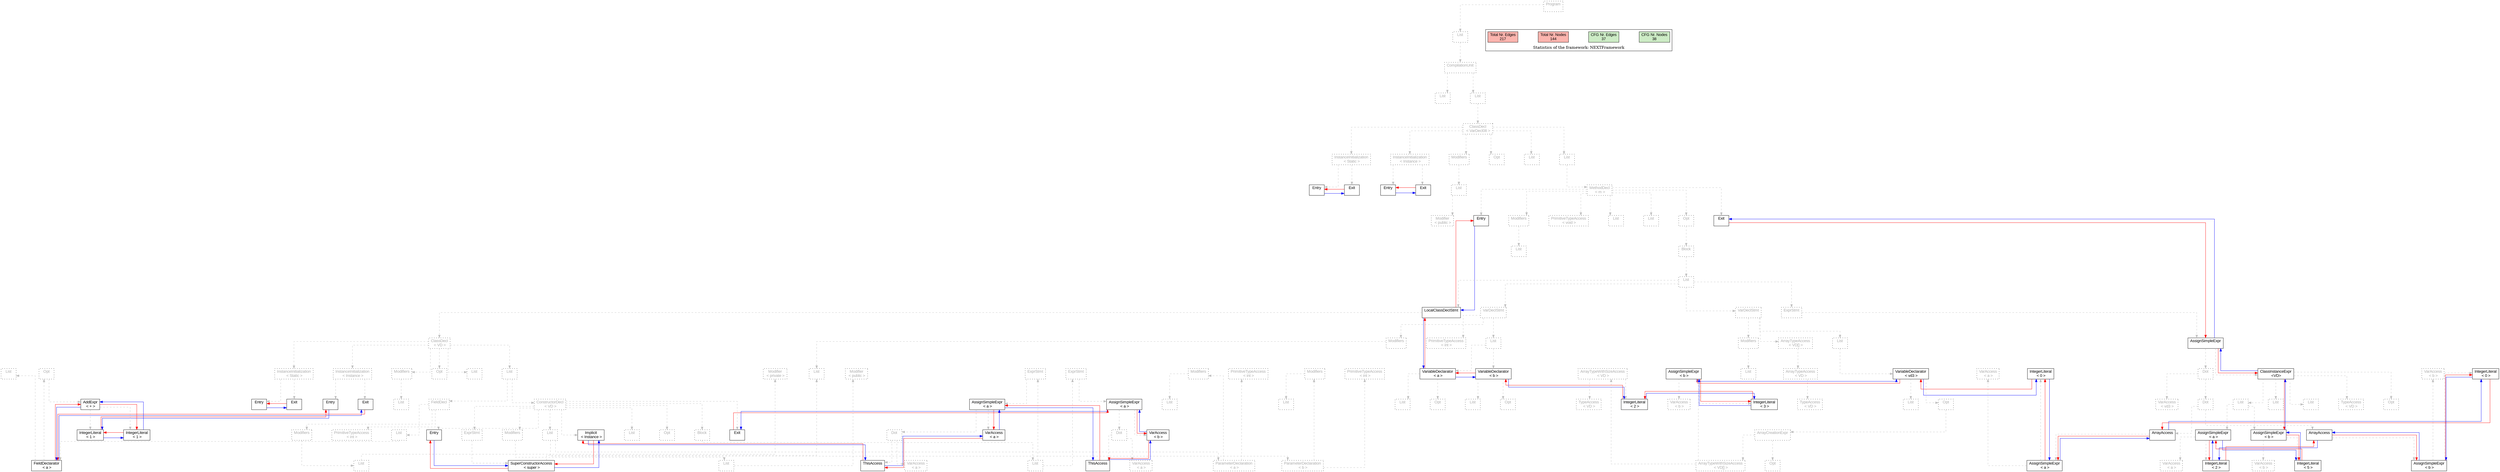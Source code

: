digraph G {
graph [splines=ortho, nodesep="1", ranksep="1"]
node [shape=rect, fontname=Arial];
{ rank = same; "Program[0]"}
{ rank = same; "List[1]"}
{ rank = same; "CompilationUnit[2]"}
{ rank = same; "List[3]"; "List[4]"}
{ rank = same; "ClassDecl[5]"}
{ rank = same; "Modifiers[22]"; "Opt[25]"; "List[26]"; "List[27]"; "InstanceInitialization[6]"; "InstanceInitialization[14]"}
{ rank = same; "List[23]"; "MethodDecl[28]"; "Entry[7]"; "Exit[8]"; "Entry[15]"; "Exit[16]"}
{ rank = same; "Modifier[24]"; "Entry[29]"; "Modifiers[30]"; "PrimitiveTypeAccess[32]"; "List[33]"; "List[34]"; "Opt[35]"; "Exit[36]"}
{ rank = same; "List[31]"; "Block[36]"}
{ rank = same; "List[37]"}
{ rank = same; "LocalClassDeclStmt[38]"; "VarDeclStmt[102]"; "VarDeclStmt[113]"; "ExprStmt[132]"}
{ rank = same; "ClassDecl[39]"; "Modifiers[103]"; "PrimitiveTypeAccess[105]"; "List[106]"; "Modifiers[114]"; "ArrayTypeAccess[116]"; "List[119]"; "AssignSimpleExpr[133]"}
{ rank = same; "Modifiers[56]"; "Opt[58]"; "List[59]"; "List[60]"; "InstanceInitialization[40]"; "InstanceInitialization[48]"; "List[104]"; "VariableDeclarator[107]"; "VariableDeclarator[110]"; "List[115]"; "ArrayTypeAccess[117]"; "VariableDeclarator[120]"; "Dot[134]"; "ClassInstanceExpr[145]"}
{ rank = same; "List[57]"; "FieldDecl[61]"; "ConstructorDecl[73]"; "Entry[41]"; "Exit[42]"; "Entry[49]"; "Exit[50]"; "List[108]"; "Opt[109]"; "List[111]"; "Opt[112]"; "TypeAccess[118]"; "List[121]"; "Opt[122]"; "VarAccess[135]"; "Dot[136]"; "TypeAccess[146]"; "List[147]"; "Opt[154]"; "List[155]"; "List[156]"}
{ rank = same; "Modifiers[62]"; "PrimitiveTypeAccess[65]"; "List[66]"; "Entry[74]"; "Implicit[74]"; "Modifiers[74]"; "List[77]"; "List[86]"; "Opt[87]"; "Block[88]"; "Exit[74]"; "ExprStmt[102]"; "ArrayCreationExpr[123]"; "ArrayAccess[137]"; "ArrayAccess[141]"; "AssignSimpleExpr[148]"; "AssignSimpleExpr[151]"}
{ rank = same; "List[63]"; "FieldDeclarator[67]"; "List[75]"; "ParameterDeclaration[78]"; "ParameterDeclaration[82]"; "List[89]"; "SuperConstructorAccess[103]"; "ArrayTypeWithSizeAccess[124]"; "Opt[131]"; "AssignSimpleExpr[138]"; "AssignSimpleExpr[142]"; "VarAccess[149]"; "IntegerLiteral[150]"; "VarAccess[152]"; "IntegerLiteral[153]"}
{ rank = same; "AddExpr[70]"; "List[80]"; "List[84]"; "AssignSimpleExpr[91]"; "AssignSimpleExpr[97]"; "TypeAccess[126]"; "IntegerLiteral[127]"; "VarAccess[129]"; "IntegerLiteral[130]"}
{ rank = same; "Modifier[64]"; "List[68]"; "Opt[69]"; "Modifier[76]"; "Modifiers[79]"; "PrimitiveTypeAccess[81]"; "Modifiers[83]"; "PrimitiveTypeAccess[85]"; "ExprStmt[90]"; "ExprStmt[96]"; "List[104]"; "ArrayTypeWithSizeAccess[125]"; "AssignSimpleExpr[128]"; "VarAccess[139]"; "IntegerLiteral[140]"; "VarAccess[143]"; "IntegerLiteral[144]"}
{ rank = same; "ThisAccess[93]"; "VarAccess[94]"; "ThisAccess[99]"; "VarAccess[100]"}
{ rank = same; "IntegerLiteral[71]"; "IntegerLiteral[72]"; "Dot[92]"; "VarAccess[95]"; "Dot[98]"; "VarAccess[101]"}
"Program[0]" [label="Program\n ", style= dotted   fillcolor="#eeeeee" fontcolor="#aaaaaa"  ]
"List[1]" [label="List\n ", style= dotted   fillcolor="#eeeeee" fontcolor="#aaaaaa"  ]
"CompilationUnit[2]" [label="CompilationUnit\n ", style= dotted   fillcolor="#eeeeee" fontcolor="#aaaaaa"  ]
"List[3]" [label="List\n ", style= dotted   fillcolor="#eeeeee" fontcolor="#aaaaaa"  ]
"List[4]" [label="List\n ", style= dotted   fillcolor="#eeeeee" fontcolor="#aaaaaa"  ]
"ClassDecl[5]" [label="ClassDecl\n < VarDecl08 >", style= dotted   fillcolor="#eeeeee" fontcolor="#aaaaaa"  ]
"Modifiers[22]" [label="Modifiers\n ", style= dotted   fillcolor="#eeeeee" fontcolor="#aaaaaa"  ]
"List[23]" [label="List\n ", style= dotted   fillcolor="#eeeeee" fontcolor="#aaaaaa"  ]
"Modifier[24]" [label="Modifier\n < public >", style= dotted   fillcolor="#eeeeee" fontcolor="#aaaaaa"  ]
"Opt[25]" [label="Opt\n ", style= dotted   fillcolor="#eeeeee" fontcolor="#aaaaaa"  ]
"List[26]" [label="List\n ", style= dotted   fillcolor="#eeeeee" fontcolor="#aaaaaa"  ]
"List[27]" [label="List\n ", style= dotted   fillcolor="#eeeeee" fontcolor="#aaaaaa"  ]
"MethodDecl[28]" [label="MethodDecl\n < m >", style= dotted   fillcolor="#eeeeee" fontcolor="#aaaaaa"  ]
"Entry[29]" [label="Entry\n ", fillcolor=white   style=filled  ]
"Modifiers[30]" [label="Modifiers\n ", style= dotted   fillcolor="#eeeeee" fontcolor="#aaaaaa"  ]
"List[31]" [label="List\n ", style= dotted   fillcolor="#eeeeee" fontcolor="#aaaaaa"  ]
"PrimitiveTypeAccess[32]" [label="PrimitiveTypeAccess\n < void >", style= dotted   fillcolor="#eeeeee" fontcolor="#aaaaaa"  ]
"List[33]" [label="List\n ", style= dotted   fillcolor="#eeeeee" fontcolor="#aaaaaa"  ]
"List[34]" [label="List\n ", style= dotted   fillcolor="#eeeeee" fontcolor="#aaaaaa"  ]
"Opt[35]" [label="Opt\n ", style= dotted   fillcolor="#eeeeee" fontcolor="#aaaaaa"  ]
"Block[36]" [label="Block\n ", style= dotted   fillcolor="#eeeeee" fontcolor="#aaaaaa"  ]
"List[37]" [label="List\n ", style= dotted   fillcolor="#eeeeee" fontcolor="#aaaaaa"  ]
"LocalClassDeclStmt[38]" [label="LocalClassDeclStmt\n ", fillcolor=white   style=filled  ]
"ClassDecl[39]" [label="ClassDecl\n < VD >", style= dotted   fillcolor="#eeeeee" fontcolor="#aaaaaa"  ]
"Modifiers[56]" [label="Modifiers\n ", style= dotted   fillcolor="#eeeeee" fontcolor="#aaaaaa"  ]
"List[57]" [label="List\n ", style= dotted   fillcolor="#eeeeee" fontcolor="#aaaaaa"  ]
"Opt[58]" [label="Opt\n ", style= dotted   fillcolor="#eeeeee" fontcolor="#aaaaaa"  ]
"List[59]" [label="List\n ", style= dotted   fillcolor="#eeeeee" fontcolor="#aaaaaa"  ]
"List[60]" [label="List\n ", style= dotted   fillcolor="#eeeeee" fontcolor="#aaaaaa"  ]
"FieldDecl[61]" [label="FieldDecl\n ", style= dotted   fillcolor="#eeeeee" fontcolor="#aaaaaa"  ]
"Modifiers[62]" [label="Modifiers\n ", style= dotted   fillcolor="#eeeeee" fontcolor="#aaaaaa"  ]
"List[63]" [label="List\n ", style= dotted   fillcolor="#eeeeee" fontcolor="#aaaaaa"  ]
"Modifier[64]" [label="Modifier\n < private >", style= dotted   fillcolor="#eeeeee" fontcolor="#aaaaaa"  ]
"PrimitiveTypeAccess[65]" [label="PrimitiveTypeAccess\n < int >", style= dotted   fillcolor="#eeeeee" fontcolor="#aaaaaa"  ]
"List[66]" [label="List\n ", style= dotted   fillcolor="#eeeeee" fontcolor="#aaaaaa"  ]
"FieldDeclarator[67]" [label="FieldDeclarator\n < a >", fillcolor=white   style=filled  ]
"List[68]" [label="List\n ", style= dotted   fillcolor="#eeeeee" fontcolor="#aaaaaa"  ]
"Opt[69]" [label="Opt\n ", style= dotted   fillcolor="#eeeeee" fontcolor="#aaaaaa"  ]
"AddExpr[70]" [label="AddExpr\n < + >", fillcolor=white   style=filled  ]
"IntegerLiteral[71]" [label="IntegerLiteral\n < 1 >", fillcolor=white   style=filled  ]
"IntegerLiteral[72]" [label="IntegerLiteral\n < 1 >", fillcolor=white   style=filled  ]
"ConstructorDecl[73]" [label="ConstructorDecl\n < VD >", style= dotted   fillcolor="#eeeeee" fontcolor="#aaaaaa"  ]
"Entry[74]" [label="Entry\n ", fillcolor=white   style=filled  ]
"Implicit[74]" [label="Implicit\n < Instance >", fillcolor=white   style=filled  ]
"Modifiers[74]" [label="Modifiers\n ", style= dotted   fillcolor="#eeeeee" fontcolor="#aaaaaa"  ]
"List[75]" [label="List\n ", style= dotted   fillcolor="#eeeeee" fontcolor="#aaaaaa"  ]
"Modifier[76]" [label="Modifier\n < public >", style= dotted   fillcolor="#eeeeee" fontcolor="#aaaaaa"  ]
"List[77]" [label="List\n ", style= dotted   fillcolor="#eeeeee" fontcolor="#aaaaaa"  ]
"ParameterDeclaration[78]" [label="ParameterDeclaration\n < a >", style= dotted   fillcolor="#eeeeee" fontcolor="#aaaaaa"  ]
"Modifiers[79]" [label="Modifiers\n ", style= dotted   fillcolor="#eeeeee" fontcolor="#aaaaaa"  ]
"List[80]" [label="List\n ", style= dotted   fillcolor="#eeeeee" fontcolor="#aaaaaa"  ]
"PrimitiveTypeAccess[81]" [label="PrimitiveTypeAccess\n < int >", style= dotted   fillcolor="#eeeeee" fontcolor="#aaaaaa"  ]
"ParameterDeclaration[82]" [label="ParameterDeclaration\n < b >", style= dotted   fillcolor="#eeeeee" fontcolor="#aaaaaa"  ]
"Modifiers[83]" [label="Modifiers\n ", style= dotted   fillcolor="#eeeeee" fontcolor="#aaaaaa"  ]
"List[84]" [label="List\n ", style= dotted   fillcolor="#eeeeee" fontcolor="#aaaaaa"  ]
"PrimitiveTypeAccess[85]" [label="PrimitiveTypeAccess\n < int >", style= dotted   fillcolor="#eeeeee" fontcolor="#aaaaaa"  ]
"List[86]" [label="List\n ", style= dotted   fillcolor="#eeeeee" fontcolor="#aaaaaa"  ]
"Opt[87]" [label="Opt\n ", style= dotted   fillcolor="#eeeeee" fontcolor="#aaaaaa"  ]
"Block[88]" [label="Block\n ", style= dotted   fillcolor="#eeeeee" fontcolor="#aaaaaa"  ]
"List[89]" [label="List\n ", style= dotted   fillcolor="#eeeeee" fontcolor="#aaaaaa"  ]
"ExprStmt[90]" [label="ExprStmt\n ", style= dotted   fillcolor="#eeeeee" fontcolor="#aaaaaa"  ]
"AssignSimpleExpr[91]" [label="AssignSimpleExpr\n < a >", fillcolor=white   style=filled  ]
"Dot[92]" [label="Dot\n ", style= dotted   fillcolor="#eeeeee" fontcolor="#aaaaaa"  ]
"ThisAccess[93]" [label="ThisAccess\n ", fillcolor=white   style=filled  ]
"VarAccess[94]" [label="VarAccess\n < a >", style= dotted   fillcolor="#eeeeee" fontcolor="#aaaaaa"  ]
"VarAccess[95]" [label="VarAccess\n < a >", fillcolor=white   style=filled  ]
"ExprStmt[96]" [label="ExprStmt\n ", style= dotted   fillcolor="#eeeeee" fontcolor="#aaaaaa"  ]
"AssignSimpleExpr[97]" [label="AssignSimpleExpr\n < a >", fillcolor=white   style=filled  ]
"Dot[98]" [label="Dot\n ", style= dotted   fillcolor="#eeeeee" fontcolor="#aaaaaa"  ]
"ThisAccess[99]" [label="ThisAccess\n ", fillcolor=white   style=filled  ]
"VarAccess[100]" [label="VarAccess\n < a >", style= dotted   fillcolor="#eeeeee" fontcolor="#aaaaaa"  ]
"VarAccess[101]" [label="VarAccess\n < b >", fillcolor=white   style=filled  ]
"Exit[74]" [label="Exit\n ", fillcolor=white   style=filled  ]
"ExprStmt[102]" [label="ExprStmt\n ", style= dotted   fillcolor="#eeeeee" fontcolor="#aaaaaa"  ]
"SuperConstructorAccess[103]" [label="SuperConstructorAccess\n < super >", fillcolor=white   style=filled  ]
"List[104]" [label="List\n ", style= dotted   fillcolor="#eeeeee" fontcolor="#aaaaaa"  ]
"InstanceInitialization[40]" [label="InstanceInitialization\n < Instance >", style= dotted   fillcolor="#eeeeee" fontcolor="#aaaaaa"  ]
"Entry[41]" [label="Entry\n ", fillcolor=white   style=filled  ]
"Exit[42]" [label="Exit\n ", fillcolor=white   style=filled  ]
"InstanceInitialization[48]" [label="InstanceInitialization\n < Static >", style= dotted   fillcolor="#eeeeee" fontcolor="#aaaaaa"  ]
"Entry[49]" [label="Entry\n ", fillcolor=white   style=filled  ]
"Exit[50]" [label="Exit\n ", fillcolor=white   style=filled  ]
"VarDeclStmt[102]" [label="VarDeclStmt\n ", style= dotted   fillcolor="#eeeeee" fontcolor="#aaaaaa"  ]
"Modifiers[103]" [label="Modifiers\n ", style= dotted   fillcolor="#eeeeee" fontcolor="#aaaaaa"  ]
"List[104]" [label="List\n ", style= dotted   fillcolor="#eeeeee" fontcolor="#aaaaaa"  ]
"PrimitiveTypeAccess[105]" [label="PrimitiveTypeAccess\n < int >", style= dotted   fillcolor="#eeeeee" fontcolor="#aaaaaa"  ]
"List[106]" [label="List\n ", style= dotted   fillcolor="#eeeeee" fontcolor="#aaaaaa"  ]
"VariableDeclarator[107]" [label="VariableDeclarator\n < a >", fillcolor=white   style=filled  ]
"List[108]" [label="List\n ", style= dotted   fillcolor="#eeeeee" fontcolor="#aaaaaa"  ]
"Opt[109]" [label="Opt\n ", style= dotted   fillcolor="#eeeeee" fontcolor="#aaaaaa"  ]
"VariableDeclarator[110]" [label="VariableDeclarator\n < b >", fillcolor=white   style=filled  ]
"List[111]" [label="List\n ", style= dotted   fillcolor="#eeeeee" fontcolor="#aaaaaa"  ]
"Opt[112]" [label="Opt\n ", style= dotted   fillcolor="#eeeeee" fontcolor="#aaaaaa"  ]
"VarDeclStmt[113]" [label="VarDeclStmt\n ", style= dotted   fillcolor="#eeeeee" fontcolor="#aaaaaa"  ]
"Modifiers[114]" [label="Modifiers\n ", style= dotted   fillcolor="#eeeeee" fontcolor="#aaaaaa"  ]
"List[115]" [label="List\n ", style= dotted   fillcolor="#eeeeee" fontcolor="#aaaaaa"  ]
"ArrayTypeAccess[116]" [label="ArrayTypeAccess\n < VD[] >", style= dotted   fillcolor="#eeeeee" fontcolor="#aaaaaa"  ]
"ArrayTypeAccess[117]" [label="ArrayTypeAccess\n < VD >", style= dotted   fillcolor="#eeeeee" fontcolor="#aaaaaa"  ]
"TypeAccess[118]" [label="TypeAccess\n < VD >", style= dotted   fillcolor="#eeeeee" fontcolor="#aaaaaa"  ]
"List[119]" [label="List\n ", style= dotted   fillcolor="#eeeeee" fontcolor="#aaaaaa"  ]
"VariableDeclarator[120]" [label="VariableDeclarator\n < vd3 >", fillcolor=white   style=filled  ]
"List[121]" [label="List\n ", style= dotted   fillcolor="#eeeeee" fontcolor="#aaaaaa"  ]
"Opt[122]" [label="Opt\n ", style= dotted   fillcolor="#eeeeee" fontcolor="#aaaaaa"  ]
"ArrayCreationExpr[123]" [label="ArrayCreationExpr\n ", style= dotted   fillcolor="#eeeeee" fontcolor="#aaaaaa"  ]
"ArrayTypeWithSizeAccess[124]" [label="ArrayTypeWithSizeAccess\n < VD[] >", style= dotted   fillcolor="#eeeeee" fontcolor="#aaaaaa"  ]
"ArrayTypeWithSizeAccess[125]" [label="ArrayTypeWithSizeAccess\n < VD >", style= dotted   fillcolor="#eeeeee" fontcolor="#aaaaaa"  ]
"TypeAccess[126]" [label="TypeAccess\n < VD >", style= dotted   fillcolor="#eeeeee" fontcolor="#aaaaaa"  ]
"IntegerLiteral[127]" [label="IntegerLiteral\n < 2 >", fillcolor=white   style=filled  ]
"AssignSimpleExpr[128]" [label="AssignSimpleExpr\n < b >", fillcolor=white   style=filled  ]
"VarAccess[129]" [label="VarAccess\n < b >", style= dotted   fillcolor="#eeeeee" fontcolor="#aaaaaa"  ]
"IntegerLiteral[130]" [label="IntegerLiteral\n < 3 >", fillcolor=white   style=filled  ]
"Opt[131]" [label="Opt\n ", style= dotted   fillcolor="#eeeeee" fontcolor="#aaaaaa"  ]
"ExprStmt[132]" [label="ExprStmt\n ", style= dotted   fillcolor="#eeeeee" fontcolor="#aaaaaa"  ]
"AssignSimpleExpr[133]" [label="AssignSimpleExpr\n ", fillcolor=white   style=filled  ]
"Dot[134]" [label="Dot\n ", style= dotted   fillcolor="#eeeeee" fontcolor="#aaaaaa"  ]
"VarAccess[135]" [label="VarAccess\n < vd3 >", style= dotted   fillcolor="#eeeeee" fontcolor="#aaaaaa"  ]
"Dot[136]" [label="Dot\n ", style= dotted   fillcolor="#eeeeee" fontcolor="#aaaaaa"  ]
"ArrayAccess[137]" [label="ArrayAccess\n ", fillcolor=white   style=filled  ]
"AssignSimpleExpr[138]" [label="AssignSimpleExpr\n < a >", fillcolor=white   style=filled  ]
"VarAccess[139]" [label="VarAccess\n < a >", style= dotted   fillcolor="#eeeeee" fontcolor="#aaaaaa"  ]
"IntegerLiteral[140]" [label="IntegerLiteral\n < 0 >", fillcolor=white   style=filled  ]
"ArrayAccess[141]" [label="ArrayAccess\n ", fillcolor=white   style=filled  ]
"AssignSimpleExpr[142]" [label="AssignSimpleExpr\n < b >", fillcolor=white   style=filled  ]
"VarAccess[143]" [label="VarAccess\n < b >", style= dotted   fillcolor="#eeeeee" fontcolor="#aaaaaa"  ]
"IntegerLiteral[144]" [label="IntegerLiteral\n < 0 >", fillcolor=white   style=filled  ]
"ClassInstanceExpr[145]" [label="ClassInstanceExpr\n <VD>", fillcolor=white   style=filled  ]
"TypeAccess[146]" [label="TypeAccess\n < VD >", style= dotted   fillcolor="#eeeeee" fontcolor="#aaaaaa"  ]
"List[147]" [label="List\n ", style= dotted   fillcolor="#eeeeee" fontcolor="#aaaaaa"  ]
"AssignSimpleExpr[148]" [label="AssignSimpleExpr\n < a >", fillcolor=white   style=filled  ]
"VarAccess[149]" [label="VarAccess\n < a >", style= dotted   fillcolor="#eeeeee" fontcolor="#aaaaaa"  ]
"IntegerLiteral[150]" [label="IntegerLiteral\n < 2 >", fillcolor=white   style=filled  ]
"AssignSimpleExpr[151]" [label="AssignSimpleExpr\n < b >", fillcolor=white   style=filled  ]
"VarAccess[152]" [label="VarAccess\n < b >", style= dotted   fillcolor="#eeeeee" fontcolor="#aaaaaa"  ]
"IntegerLiteral[153]" [label="IntegerLiteral\n < 5 >", fillcolor=white   style=filled  ]
"Opt[154]" [label="Opt\n ", style= dotted   fillcolor="#eeeeee" fontcolor="#aaaaaa"  ]
"List[155]" [label="List\n ", style= dotted   fillcolor="#eeeeee" fontcolor="#aaaaaa"  ]
"List[156]" [label="List\n ", style= dotted   fillcolor="#eeeeee" fontcolor="#aaaaaa"  ]
"Exit[36]" [label="Exit\n ", fillcolor=white   style=filled  ]
"InstanceInitialization[6]" [label="InstanceInitialization\n < Instance >", style= dotted   fillcolor="#eeeeee" fontcolor="#aaaaaa"  ]
"Entry[7]" [label="Entry\n ", fillcolor=white   style=filled  ]
"Exit[8]" [label="Exit\n ", fillcolor=white   style=filled  ]
"InstanceInitialization[14]" [label="InstanceInitialization\n < Static >", style= dotted   fillcolor="#eeeeee" fontcolor="#aaaaaa"  ]
"Entry[15]" [label="Entry\n ", fillcolor=white   style=filled  ]
"Exit[16]" [label="Exit\n ", fillcolor=white   style=filled  ]
"CompilationUnit[2]" -> "List[3]" [style=dashed, color=gray]
"List[23]" -> "Modifier[24]" [style=dashed, color=gray]
"Modifiers[22]" -> "List[23]" [style=dashed, color=gray]
"ClassDecl[5]" -> "Modifiers[22]" [style=dashed, color=gray]
"ClassDecl[5]" -> "Opt[25]" [style=dashed, color=gray]
"ClassDecl[5]" -> "List[26]" [style=dashed, color=gray]
"MethodDecl[28]" -> "Entry[29]" [style=dashed, color=gray]
"Modifiers[30]" -> "List[31]" [style=dashed, color=gray]
"MethodDecl[28]" -> "Modifiers[30]" [style=dashed, color=gray]
"MethodDecl[28]" -> "PrimitiveTypeAccess[32]" [style=dashed, color=gray]
"MethodDecl[28]" -> "List[33]" [style=dashed, color=gray]
"MethodDecl[28]" -> "List[34]" [style=dashed, color=gray]
"Modifiers[56]" -> "List[57]" [style=dashed, color=gray]
"ClassDecl[39]" -> "Modifiers[56]" [style=dashed, color=gray]
"ClassDecl[39]" -> "Opt[58]" [style=dashed, color=gray]
"ClassDecl[39]" -> "List[59]" [style=dashed, color=gray]
"List[63]" -> "Modifier[64]" [style=dashed, color=gray]
"Modifiers[62]" -> "List[63]" [style=dashed, color=gray]
"FieldDecl[61]" -> "Modifiers[62]" [style=dashed, color=gray]
"FieldDecl[61]" -> "PrimitiveTypeAccess[65]" [style=dashed, color=gray]
"FieldDeclarator[67]" -> "List[68]" [style=dashed, color=gray]
"AddExpr[70]" -> "IntegerLiteral[71]" [style=dashed, color=gray]
"AddExpr[70]" -> "IntegerLiteral[72]" [style=dashed, color=gray]
"Opt[69]" -> "AddExpr[70]" [style=dashed, color=gray]
"FieldDeclarator[67]" -> "Opt[69]" [style=dashed, color=gray]
"List[66]" -> "FieldDeclarator[67]" [style=dashed, color=gray]
"FieldDecl[61]" -> "List[66]" [style=dashed, color=gray]
"List[60]" -> "FieldDecl[61]" [style=dashed, color=gray]
"ConstructorDecl[73]" -> "Entry[74]" [style=dashed, color=gray]
"ConstructorDecl[73]" -> "Implicit[74]" [style=dashed, color=gray]
"List[75]" -> "Modifier[76]" [style=dashed, color=gray]
"Modifiers[74]" -> "List[75]" [style=dashed, color=gray]
"ConstructorDecl[73]" -> "Modifiers[74]" [style=dashed, color=gray]
"Modifiers[79]" -> "List[80]" [style=dashed, color=gray]
"ParameterDeclaration[78]" -> "Modifiers[79]" [style=dashed, color=gray]
"ParameterDeclaration[78]" -> "PrimitiveTypeAccess[81]" [style=dashed, color=gray]
"List[77]" -> "ParameterDeclaration[78]" [style=dashed, color=gray]
"Modifiers[83]" -> "List[84]" [style=dashed, color=gray]
"ParameterDeclaration[82]" -> "Modifiers[83]" [style=dashed, color=gray]
"ParameterDeclaration[82]" -> "PrimitiveTypeAccess[85]" [style=dashed, color=gray]
"List[77]" -> "ParameterDeclaration[82]" [style=dashed, color=gray]
"ConstructorDecl[73]" -> "List[77]" [style=dashed, color=gray]
"ConstructorDecl[73]" -> "List[86]" [style=dashed, color=gray]
"ConstructorDecl[73]" -> "Opt[87]" [style=dashed, color=gray]
"Dot[92]" -> "ThisAccess[93]" [style=dashed, color=gray]
"Dot[92]" -> "VarAccess[94]" [style=dashed, color=gray]
"AssignSimpleExpr[91]" -> "Dot[92]" [style=dashed, color=gray]
"AssignSimpleExpr[91]" -> "VarAccess[95]" [style=dashed, color=gray]
"ExprStmt[90]" -> "AssignSimpleExpr[91]" [style=dashed, color=gray]
"List[89]" -> "ExprStmt[90]" [style=dashed, color=gray]
"Dot[98]" -> "ThisAccess[99]" [style=dashed, color=gray]
"Dot[98]" -> "VarAccess[100]" [style=dashed, color=gray]
"AssignSimpleExpr[97]" -> "Dot[98]" [style=dashed, color=gray]
"AssignSimpleExpr[97]" -> "VarAccess[101]" [style=dashed, color=gray]
"ExprStmt[96]" -> "AssignSimpleExpr[97]" [style=dashed, color=gray]
"List[89]" -> "ExprStmt[96]" [style=dashed, color=gray]
"Block[88]" -> "List[89]" [style=dashed, color=gray]
"ConstructorDecl[73]" -> "Block[88]" [style=dashed, color=gray]
"ConstructorDecl[73]" -> "Exit[74]" [style=dashed, color=gray]
"SuperConstructorAccess[103]" -> "List[104]" [style=dashed, color=gray]
"ExprStmt[102]" -> "SuperConstructorAccess[103]" [style=dashed, color=gray]
"ConstructorDecl[73]" -> "ExprStmt[102]" [style=dashed, color=gray]
"List[60]" -> "ConstructorDecl[73]" [style=dashed, color=gray]
"ClassDecl[39]" -> "List[60]" [style=dashed, color=gray]
"InstanceInitialization[40]" -> "Entry[41]" [style=dashed, color=gray]
"InstanceInitialization[40]" -> "Exit[42]" [style=dashed, color=gray]
"InstanceInitialization[48]" -> "Entry[49]" [style=dashed, color=gray]
"InstanceInitialization[48]" -> "Exit[50]" [style=dashed, color=gray]
"ClassDecl[39]" -> "InstanceInitialization[40]" [style=dashed, color=gray]
"ClassDecl[39]" -> "InstanceInitialization[48]" [style=dashed, color=gray]
"LocalClassDeclStmt[38]" -> "ClassDecl[39]" [style=dashed, color=gray]
"List[37]" -> "LocalClassDeclStmt[38]" [style=dashed, color=gray]
"Modifiers[103]" -> "List[104]" [style=dashed, color=gray]
"VarDeclStmt[102]" -> "Modifiers[103]" [style=dashed, color=gray]
"VarDeclStmt[102]" -> "PrimitiveTypeAccess[105]" [style=dashed, color=gray]
"VariableDeclarator[107]" -> "List[108]" [style=dashed, color=gray]
"VariableDeclarator[107]" -> "Opt[109]" [style=dashed, color=gray]
"List[106]" -> "VariableDeclarator[107]" [style=dashed, color=gray]
"VariableDeclarator[110]" -> "List[111]" [style=dashed, color=gray]
"VariableDeclarator[110]" -> "Opt[112]" [style=dashed, color=gray]
"List[106]" -> "VariableDeclarator[110]" [style=dashed, color=gray]
"VarDeclStmt[102]" -> "List[106]" [style=dashed, color=gray]
"List[37]" -> "VarDeclStmt[102]" [style=dashed, color=gray]
"Modifiers[114]" -> "List[115]" [style=dashed, color=gray]
"VarDeclStmt[113]" -> "Modifiers[114]" [style=dashed, color=gray]
"ArrayTypeAccess[117]" -> "TypeAccess[118]" [style=dashed, color=gray]
"ArrayTypeAccess[116]" -> "ArrayTypeAccess[117]" [style=dashed, color=gray]
"VarDeclStmt[113]" -> "ArrayTypeAccess[116]" [style=dashed, color=gray]
"VariableDeclarator[120]" -> "List[121]" [style=dashed, color=gray]
"ArrayTypeWithSizeAccess[125]" -> "TypeAccess[126]" [style=dashed, color=gray]
"ArrayTypeWithSizeAccess[125]" -> "IntegerLiteral[127]" [style=dashed, color=gray]
"ArrayTypeWithSizeAccess[124]" -> "ArrayTypeWithSizeAccess[125]" [style=dashed, color=gray]
"AssignSimpleExpr[128]" -> "VarAccess[129]" [style=dashed, color=gray]
"AssignSimpleExpr[128]" -> "IntegerLiteral[130]" [style=dashed, color=gray]
"ArrayTypeWithSizeAccess[124]" -> "AssignSimpleExpr[128]" [style=dashed, color=gray]
"ArrayCreationExpr[123]" -> "ArrayTypeWithSizeAccess[124]" [style=dashed, color=gray]
"ArrayCreationExpr[123]" -> "Opt[131]" [style=dashed, color=gray]
"Opt[122]" -> "ArrayCreationExpr[123]" [style=dashed, color=gray]
"VariableDeclarator[120]" -> "Opt[122]" [style=dashed, color=gray]
"List[119]" -> "VariableDeclarator[120]" [style=dashed, color=gray]
"VarDeclStmt[113]" -> "List[119]" [style=dashed, color=gray]
"List[37]" -> "VarDeclStmt[113]" [style=dashed, color=gray]
"Dot[134]" -> "VarAccess[135]" [style=dashed, color=gray]
"AssignSimpleExpr[138]" -> "VarAccess[139]" [style=dashed, color=gray]
"AssignSimpleExpr[138]" -> "IntegerLiteral[140]" [style=dashed, color=gray]
"ArrayAccess[137]" -> "AssignSimpleExpr[138]" [style=dashed, color=gray]
"Dot[136]" -> "ArrayAccess[137]" [style=dashed, color=gray]
"AssignSimpleExpr[142]" -> "VarAccess[143]" [style=dashed, color=gray]
"AssignSimpleExpr[142]" -> "IntegerLiteral[144]" [style=dashed, color=gray]
"ArrayAccess[141]" -> "AssignSimpleExpr[142]" [style=dashed, color=gray]
"Dot[136]" -> "ArrayAccess[141]" [style=dashed, color=gray]
"Dot[134]" -> "Dot[136]" [style=dashed, color=gray]
"AssignSimpleExpr[133]" -> "Dot[134]" [style=dashed, color=gray]
"ClassInstanceExpr[145]" -> "TypeAccess[146]" [style=dashed, color=gray]
"AssignSimpleExpr[148]" -> "VarAccess[149]" [style=dashed, color=gray]
"AssignSimpleExpr[148]" -> "IntegerLiteral[150]" [style=dashed, color=gray]
"List[147]" -> "AssignSimpleExpr[148]" [style=dashed, color=gray]
"AssignSimpleExpr[151]" -> "VarAccess[152]" [style=dashed, color=gray]
"AssignSimpleExpr[151]" -> "IntegerLiteral[153]" [style=dashed, color=gray]
"List[147]" -> "AssignSimpleExpr[151]" [style=dashed, color=gray]
"ClassInstanceExpr[145]" -> "List[147]" [style=dashed, color=gray]
"ClassInstanceExpr[145]" -> "Opt[154]" [style=dashed, color=gray]
"ClassInstanceExpr[145]" -> "List[155]" [style=dashed, color=gray]
"ClassInstanceExpr[145]" -> "List[156]" [style=dashed, color=gray]
"AssignSimpleExpr[133]" -> "ClassInstanceExpr[145]" [style=dashed, color=gray]
"ExprStmt[132]" -> "AssignSimpleExpr[133]" [style=dashed, color=gray]
"List[37]" -> "ExprStmt[132]" [style=dashed, color=gray]
"Block[36]" -> "List[37]" [style=dashed, color=gray]
"Opt[35]" -> "Block[36]" [style=dashed, color=gray]
"MethodDecl[28]" -> "Opt[35]" [style=dashed, color=gray]
"MethodDecl[28]" -> "Exit[36]" [style=dashed, color=gray]
"List[27]" -> "MethodDecl[28]" [style=dashed, color=gray]
"ClassDecl[5]" -> "List[27]" [style=dashed, color=gray]
"InstanceInitialization[6]" -> "Entry[7]" [style=dashed, color=gray]
"InstanceInitialization[6]" -> "Exit[8]" [style=dashed, color=gray]
"InstanceInitialization[14]" -> "Entry[15]" [style=dashed, color=gray]
"InstanceInitialization[14]" -> "Exit[16]" [style=dashed, color=gray]
"ClassDecl[5]" -> "InstanceInitialization[6]" [style=dashed, color=gray]
"ClassDecl[5]" -> "InstanceInitialization[14]" [style=dashed, color=gray]
"List[4]" -> "ClassDecl[5]" [style=dashed, color=gray]
"CompilationUnit[2]" -> "List[4]" [style=dashed, color=gray]
"List[1]" -> "CompilationUnit[2]" [style=dashed, color=gray]
"Program[0]" -> "List[1]" [style=dashed, color=gray]
"Exit[16]" -> "Entry[15]" [color=red, constraint=false]
"Entry[15]" -> "Exit[16]" [color=blue, constraint=false, xlabel=" "] 
"Exit[8]" -> "Entry[7]" [color=red, constraint=false]
"Entry[7]" -> "Exit[8]" [color=blue, constraint=false, xlabel=" "] 
"Exit[36]" -> "AssignSimpleExpr[133]" [color=red, constraint=false]
"AssignSimpleExpr[133]" -> "Exit[36]" [color=blue, constraint=false, xlabel=" "] 
"AssignSimpleExpr[133]" -> "ClassInstanceExpr[145]" [color=red, constraint=false]
"ClassInstanceExpr[145]" -> "AssignSimpleExpr[133]" [color=blue, constraint=false, xlabel=" "] 
"ClassInstanceExpr[145]" -> "AssignSimpleExpr[151]" [color=red, constraint=false]
"AssignSimpleExpr[151]" -> "ClassInstanceExpr[145]" [color=blue, constraint=false, xlabel=" "] 
"AssignSimpleExpr[151]" -> "IntegerLiteral[153]" [color=red, constraint=false]
"IntegerLiteral[153]" -> "AssignSimpleExpr[151]" [color=blue, constraint=false, xlabel=" "] 
"IntegerLiteral[153]" -> "AssignSimpleExpr[148]" [color=red, constraint=false]
"AssignSimpleExpr[148]" -> "IntegerLiteral[153]" [color=blue, constraint=false, xlabel=" "] 
"AssignSimpleExpr[148]" -> "IntegerLiteral[150]" [color=red, constraint=false]
"IntegerLiteral[150]" -> "AssignSimpleExpr[148]" [color=blue, constraint=false, xlabel=" "] 
"IntegerLiteral[150]" -> "ArrayAccess[141]" [color=red, constraint=false]
"ArrayAccess[141]" -> "IntegerLiteral[150]" [color=blue, constraint=false, xlabel=" "] 
"ArrayAccess[141]" -> "AssignSimpleExpr[142]" [color=red, constraint=false]
"AssignSimpleExpr[142]" -> "ArrayAccess[141]" [color=blue, constraint=false, xlabel=" "] 
"AssignSimpleExpr[142]" -> "IntegerLiteral[144]" [color=red, constraint=false]
"IntegerLiteral[144]" -> "AssignSimpleExpr[142]" [color=blue, constraint=false, xlabel=" "] 
"IntegerLiteral[144]" -> "ArrayAccess[137]" [color=red, constraint=false]
"ArrayAccess[137]" -> "IntegerLiteral[144]" [color=blue, constraint=false, xlabel=" "] 
"ArrayAccess[137]" -> "AssignSimpleExpr[138]" [color=red, constraint=false]
"AssignSimpleExpr[138]" -> "ArrayAccess[137]" [color=blue, constraint=false, xlabel=" "] 
"AssignSimpleExpr[138]" -> "IntegerLiteral[140]" [color=red, constraint=false]
"IntegerLiteral[140]" -> "AssignSimpleExpr[138]" [color=blue, constraint=false, xlabel=" "] 
"IntegerLiteral[140]" -> "VariableDeclarator[120]" [color=red, constraint=false]
"VariableDeclarator[120]" -> "IntegerLiteral[140]" [color=blue, constraint=false, xlabel=" "] 
"VariableDeclarator[120]" -> "AssignSimpleExpr[128]" [color=red, constraint=false]
"AssignSimpleExpr[128]" -> "VariableDeclarator[120]" [color=blue, constraint=false, xlabel=" "] 
"AssignSimpleExpr[128]" -> "IntegerLiteral[130]" [color=red, constraint=false]
"IntegerLiteral[130]" -> "AssignSimpleExpr[128]" [color=blue, constraint=false, xlabel=" "] 
"IntegerLiteral[130]" -> "IntegerLiteral[127]" [color=red, constraint=false]
"IntegerLiteral[127]" -> "IntegerLiteral[130]" [color=blue, constraint=false, xlabel=" "] 
"IntegerLiteral[127]" -> "VariableDeclarator[110]" [color=red, constraint=false]
"VariableDeclarator[110]" -> "IntegerLiteral[127]" [color=blue, constraint=false, xlabel=" "] 
"VariableDeclarator[110]" -> "VariableDeclarator[107]" [color=red, constraint=false]
"VariableDeclarator[107]" -> "VariableDeclarator[110]" [color=blue, constraint=false, xlabel=" "] 
"VariableDeclarator[107]" -> "LocalClassDeclStmt[38]" [color=red, constraint=false]
"LocalClassDeclStmt[38]" -> "VariableDeclarator[107]" [color=blue, constraint=false, xlabel=" "] 
"LocalClassDeclStmt[38]" -> "Entry[29]" [color=red, constraint=false]
"Entry[29]" -> "LocalClassDeclStmt[38]" [color=blue, constraint=false, xlabel=" "] 
"Exit[50]" -> "Entry[49]" [color=red, constraint=false]
"Entry[49]" -> "Exit[50]" [color=blue, constraint=false, xlabel=" "] 
"Exit[42]" -> "FieldDeclarator[67]" [color=red, constraint=false]
"FieldDeclarator[67]" -> "Exit[42]" [color=blue, constraint=false, xlabel=" "] 
"FieldDeclarator[67]" -> "AddExpr[70]" [color=red, constraint=false]
"AddExpr[70]" -> "FieldDeclarator[67]" [color=blue, constraint=false, xlabel=" "] 
"AddExpr[70]" -> "IntegerLiteral[72]" [color=red, constraint=false]
"IntegerLiteral[72]" -> "AddExpr[70]" [color=blue, constraint=false, xlabel=" "] 
"IntegerLiteral[72]" -> "IntegerLiteral[71]" [color=red, constraint=false]
"IntegerLiteral[71]" -> "IntegerLiteral[72]" [color=blue, constraint=false, xlabel=" "] 
"IntegerLiteral[71]" -> "Entry[41]" [color=red, constraint=false]
"Entry[41]" -> "IntegerLiteral[71]" [color=blue, constraint=false, xlabel=" "] 
"Exit[74]" -> "AssignSimpleExpr[97]" [color=red, constraint=false]
"AssignSimpleExpr[97]" -> "Exit[74]" [color=blue, constraint=false, xlabel=" "] 
"AssignSimpleExpr[97]" -> "VarAccess[101]" [color=red, constraint=false]
"VarAccess[101]" -> "AssignSimpleExpr[97]" [color=blue, constraint=false, xlabel=" "] 
"VarAccess[101]" -> "ThisAccess[99]" [color=red, constraint=false]
"ThisAccess[99]" -> "VarAccess[101]" [color=blue, constraint=false, xlabel=" "] 
"ThisAccess[99]" -> "AssignSimpleExpr[91]" [color=red, constraint=false]
"AssignSimpleExpr[91]" -> "ThisAccess[99]" [color=blue, constraint=false, xlabel=" "] 
"AssignSimpleExpr[91]" -> "VarAccess[95]" [color=red, constraint=false]
"VarAccess[95]" -> "AssignSimpleExpr[91]" [color=blue, constraint=false, xlabel=" "] 
"VarAccess[95]" -> "ThisAccess[93]" [color=red, constraint=false]
"ThisAccess[93]" -> "VarAccess[95]" [color=blue, constraint=false, xlabel=" "] 
"ThisAccess[93]" -> "Implicit[74]" [color=red, constraint=false]
"Implicit[74]" -> "ThisAccess[93]" [color=blue, constraint=false, xlabel=" "] 
"Implicit[74]" -> "SuperConstructorAccess[103]" [color=red, constraint=false]
"SuperConstructorAccess[103]" -> "Implicit[74]" [color=blue, constraint=false, xlabel=" "] 
"SuperConstructorAccess[103]" -> "Entry[74]" [color=red, constraint=false]
"Entry[74]" -> "SuperConstructorAccess[103]" [color=blue, constraint=false, xlabel=" "] 
"List[3]" -> "List[4]" [style=invis]
"InstanceInitialization[14]" -> "InstanceInitialization[6]" -> "Modifiers[22]" -> "Opt[25]" -> "List[26]" -> "List[27]" [style=invis]
"Entry[29]" -> "Modifiers[30]" -> "PrimitiveTypeAccess[32]" -> "List[33]" -> "List[34]" -> "Opt[35]" -> "Exit[36]" [style=invis]
"LocalClassDeclStmt[38]" -> "VarDeclStmt[102]" -> "VarDeclStmt[113]" -> "ExprStmt[132]" [style=invis]
"InstanceInitialization[48]" -> "InstanceInitialization[40]" -> "Modifiers[56]" -> "Opt[58]" -> "List[59]" -> "List[60]" [style=invis]
"FieldDecl[61]" -> "ConstructorDecl[73]" [style=invis]
"Modifiers[62]" -> "PrimitiveTypeAccess[65]" -> "List[66]" [style=invis]
"List[68]" -> "Opt[69]" [style=invis]
"IntegerLiteral[71]" -> "IntegerLiteral[72]" [style=invis]
"Entry[74]" -> "Modifiers[74]" -> "List[77]" -> "List[86]" -> "Opt[87]" -> "Block[88]" -> "Exit[74]" [style=invis]
"ParameterDeclaration[78]" -> "ParameterDeclaration[82]" [style=invis]
"Modifiers[79]" -> "PrimitiveTypeAccess[81]" [style=invis]
"Modifiers[83]" -> "PrimitiveTypeAccess[85]" [style=invis]
"ExprStmt[90]" -> "ExprStmt[96]" [style=invis]
"Dot[92]" -> "VarAccess[95]" [style=invis]
"ThisAccess[93]" -> "VarAccess[94]" [style=invis]
"Dot[98]" -> "VarAccess[101]" [style=invis]
"ThisAccess[99]" -> "VarAccess[100]" [style=invis]
"Entry[41]" -> "Exit[42]" [style=invis]
"Entry[49]" -> "Exit[50]" [style=invis]
"Modifiers[103]" -> "PrimitiveTypeAccess[105]" -> "List[106]" [style=invis]
"VariableDeclarator[107]" -> "VariableDeclarator[110]" [style=invis]
"List[108]" -> "Opt[109]" [style=invis]
"List[111]" -> "Opt[112]" [style=invis]
"Modifiers[114]" -> "ArrayTypeAccess[116]" -> "List[119]" [style=invis]
"List[121]" -> "Opt[122]" [style=invis]
"ArrayTypeWithSizeAccess[124]" -> "Opt[131]" [style=invis]
"ArrayTypeWithSizeAccess[125]" -> "AssignSimpleExpr[128]" [style=invis]
"TypeAccess[126]" -> "IntegerLiteral[127]" [style=invis]
"VarAccess[129]" -> "IntegerLiteral[130]" [style=invis]
"Dot[134]" -> "ClassInstanceExpr[145]" [style=invis]
"VarAccess[135]" -> "Dot[136]" [style=invis]
"ArrayAccess[137]" -> "ArrayAccess[141]" [style=invis]
"VarAccess[139]" -> "IntegerLiteral[140]" [style=invis]
"VarAccess[143]" -> "IntegerLiteral[144]" [style=invis]
"TypeAccess[146]" -> "List[147]" -> "Opt[154]" [style=invis]
"AssignSimpleExpr[148]" -> "AssignSimpleExpr[151]" [style=invis]
"VarAccess[149]" -> "IntegerLiteral[150]" [style=invis]
"VarAccess[152]" -> "IntegerLiteral[153]" [style=invis]
"Entry[7]" -> "Exit[8]" [style=invis]
"Entry[15]" -> "Exit[16]" [style=invis]

subgraph cluster_legend {
{node [style=filled, fillcolor=1, colorscheme="pastel13"]
Nodes [label="Total Nr. Nodes
144", fillcolor=1]
Edges [label="Total Nr. Edges
217", fillcolor=1]
NodesCFG [label="CFG Nr. Nodes
38", fillcolor=3]
EdgesCFG [label="CFG Nr. Edges
37", fillcolor=3]
Nodes-> "Program[0]" -> NodesCFG  [style="invis"]
Edges -> "Program[0]" ->EdgesCFG [style="invis"]}
label = "Statistics of the framework: NEXTFramework"
style="solid"
ranksep=0.05
nodesep=0.01
labelloc = b
len=2
}}